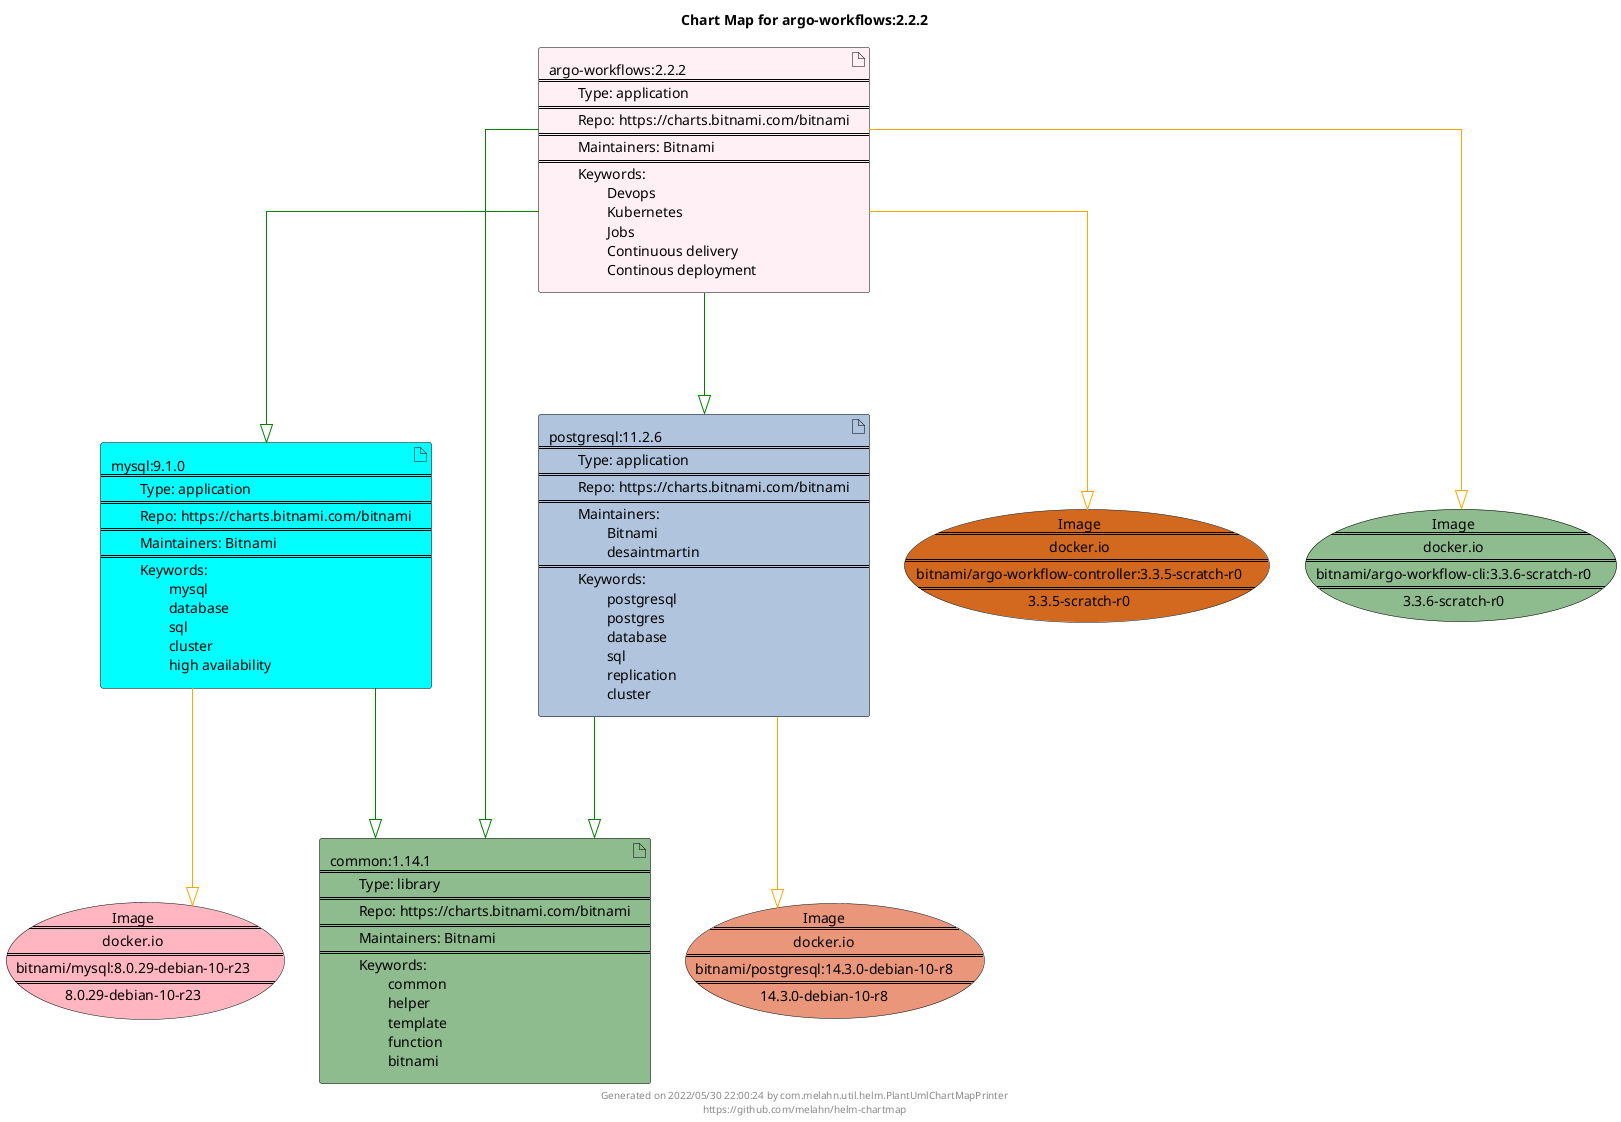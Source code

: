 @startuml
skinparam linetype ortho
skinparam backgroundColor white
skinparam usecaseBorderColor black
skinparam usecaseArrowColor LightSlateGray
skinparam artifactBorderColor black
skinparam artifactArrowColor LightSlateGray

title Chart Map for argo-workflows:2.2.2

'There are 4 referenced Helm Charts
artifact "mysql:9.1.0\n====\n\tType: application\n====\n\tRepo: https://charts.bitnami.com/bitnami\n====\n\tMaintainers: Bitnami\n====\n\tKeywords: \n\t\tmysql\n\t\tdatabase\n\t\tsql\n\t\tcluster\n\t\thigh availability" as mysql_9_1_0 #Aqua
artifact "postgresql:11.2.6\n====\n\tType: application\n====\n\tRepo: https://charts.bitnami.com/bitnami\n====\n\tMaintainers: \n\t\tBitnami\n\t\tdesaintmartin\n====\n\tKeywords: \n\t\tpostgresql\n\t\tpostgres\n\t\tdatabase\n\t\tsql\n\t\treplication\n\t\tcluster" as postgresql_11_2_6 #LightSteelBlue
artifact "common:1.14.1\n====\n\tType: library\n====\n\tRepo: https://charts.bitnami.com/bitnami\n====\n\tMaintainers: Bitnami\n====\n\tKeywords: \n\t\tcommon\n\t\thelper\n\t\ttemplate\n\t\tfunction\n\t\tbitnami" as common_1_14_1 #DarkSeaGreen
artifact "argo-workflows:2.2.2\n====\n\tType: application\n====\n\tRepo: https://charts.bitnami.com/bitnami\n====\n\tMaintainers: Bitnami\n====\n\tKeywords: \n\t\tDevops\n\t\tKubernetes\n\t\tJobs\n\t\tContinuous delivery\n\t\tContinous deployment" as argo_workflows_2_2_2 #LavenderBlush

'There are 4 referenced Docker Images
usecase "Image\n====\ndocker.io\n====\nbitnami/mysql:8.0.29-debian-10-r23\n====\n8.0.29-debian-10-r23" as docker_io_bitnami_mysql_8_0_29_debian_10_r23 #LightPink
usecase "Image\n====\ndocker.io\n====\nbitnami/argo-workflow-controller:3.3.5-scratch-r0\n====\n3.3.5-scratch-r0" as docker_io_bitnami_argo_workflow_controller_3_3_5_scratch_r0 #Chocolate
usecase "Image\n====\ndocker.io\n====\nbitnami/argo-workflow-cli:3.3.6-scratch-r0\n====\n3.3.6-scratch-r0" as docker_io_bitnami_argo_workflow_cli_3_3_6_scratch_r0 #DarkSeaGreen
usecase "Image\n====\ndocker.io\n====\nbitnami/postgresql:14.3.0-debian-10-r8\n====\n14.3.0-debian-10-r8" as docker_io_bitnami_postgresql_14_3_0_debian_10_r8 #DarkSalmon

'Chart Dependencies
argo_workflows_2_2_2--[#green]-|>mysql_9_1_0
mysql_9_1_0--[#green]-|>common_1_14_1
argo_workflows_2_2_2--[#green]-|>common_1_14_1
argo_workflows_2_2_2--[#green]-|>postgresql_11_2_6
postgresql_11_2_6--[#green]-|>common_1_14_1
mysql_9_1_0--[#orange]-|>docker_io_bitnami_mysql_8_0_29_debian_10_r23
postgresql_11_2_6--[#orange]-|>docker_io_bitnami_postgresql_14_3_0_debian_10_r8
argo_workflows_2_2_2--[#orange]-|>docker_io_bitnami_argo_workflow_cli_3_3_6_scratch_r0
argo_workflows_2_2_2--[#orange]-|>docker_io_bitnami_argo_workflow_controller_3_3_5_scratch_r0

center footer Generated on 2022/05/30 22:00:24 by com.melahn.util.helm.PlantUmlChartMapPrinter\nhttps://github.com/melahn/helm-chartmap
@enduml
